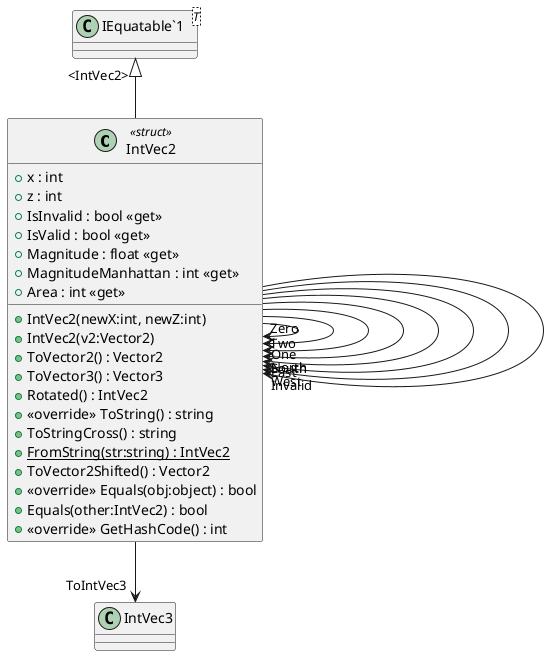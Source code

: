 @startuml
class IntVec2 <<struct>> {
    + x : int
    + z : int
    + IsInvalid : bool <<get>>
    + IsValid : bool <<get>>
    + Magnitude : float <<get>>
    + MagnitudeManhattan : int <<get>>
    + Area : int <<get>>
    + IntVec2(newX:int, newZ:int)
    + IntVec2(v2:Vector2)
    + ToVector2() : Vector2
    + ToVector3() : Vector3
    + Rotated() : IntVec2
    + <<override>> ToString() : string
    + ToStringCross() : string
    + {static} FromString(str:string) : IntVec2
    + ToVector2Shifted() : Vector2
    + <<override>> Equals(obj:object) : bool
    + Equals(other:IntVec2) : bool
    + <<override>> GetHashCode() : int
}
class "IEquatable`1"<T> {
}
"IEquatable`1" "<IntVec2>" <|-- IntVec2
IntVec2 --> "Zero" IntVec2
IntVec2 --> "One" IntVec2
IntVec2 --> "Two" IntVec2
IntVec2 --> "North" IntVec2
IntVec2 --> "East" IntVec2
IntVec2 --> "South" IntVec2
IntVec2 --> "West" IntVec2
IntVec2 --> "Invalid" IntVec2
IntVec2 --> "ToIntVec3" IntVec3
@enduml
